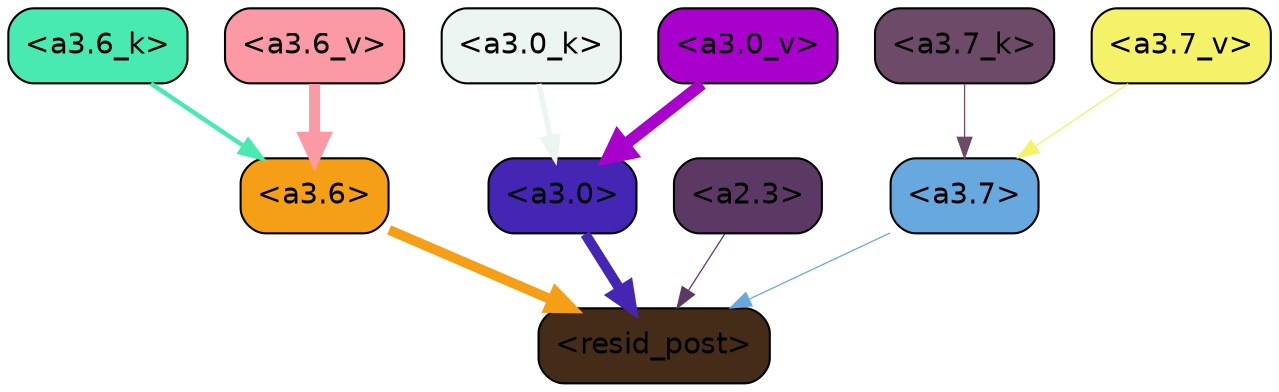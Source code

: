 strict digraph "" {
	graph [bgcolor=transparent,
		layout=dot,
		overlap=false,
		splines=true
	];
	"<a3.7>"	[color=black,
		fillcolor="#67a8de",
		fontname=Helvetica,
		shape=box,
		style="filled, rounded"];
	"<resid_post>"	[color=black,
		fillcolor="#452c18",
		fontname=Helvetica,
		shape=box,
		style="filled, rounded"];
	"<a3.7>" -> "<resid_post>"	[color="#67a8de",
		penwidth=0.6];
	"<a3.6>"	[color=black,
		fillcolor="#f49f16",
		fontname=Helvetica,
		shape=box,
		style="filled, rounded"];
	"<a3.6>" -> "<resid_post>"	[color="#f49f16",
		penwidth=4.751592040061951];
	"<a3.0>"	[color=black,
		fillcolor="#4525b3",
		fontname=Helvetica,
		shape=box,
		style="filled, rounded"];
	"<a3.0>" -> "<resid_post>"	[color="#4525b3",
		penwidth=4.904066681861877];
	"<a2.3>"	[color=black,
		fillcolor="#5c3865",
		fontname=Helvetica,
		shape=box,
		style="filled, rounded"];
	"<a2.3>" -> "<resid_post>"	[color="#5c3865",
		penwidth=0.6];
	"<a3.7_k>"	[color=black,
		fillcolor="#6e4a69",
		fontname=Helvetica,
		shape=box,
		style="filled, rounded"];
	"<a3.7_k>" -> "<a3.7>"	[color="#6e4a69",
		penwidth=0.6];
	"<a3.6_k>"	[color=black,
		fillcolor="#49eab2",
		fontname=Helvetica,
		shape=box,
		style="filled, rounded"];
	"<a3.6_k>" -> "<a3.6>"	[color="#49eab2",
		penwidth=2.13908451795578];
	"<a3.0_k>"	[color=black,
		fillcolor="#ecf5f2",
		fontname=Helvetica,
		shape=box,
		style="filled, rounded"];
	"<a3.0_k>" -> "<a3.0>"	[color="#ecf5f2",
		penwidth=2.520303964614868];
	"<a3.7_v>"	[color=black,
		fillcolor="#f3f268",
		fontname=Helvetica,
		shape=box,
		style="filled, rounded"];
	"<a3.7_v>" -> "<a3.7>"	[color="#f3f268",
		penwidth=0.6];
	"<a3.6_v>"	[color=black,
		fillcolor="#fb99a5",
		fontname=Helvetica,
		shape=box,
		style="filled, rounded"];
	"<a3.6_v>" -> "<a3.6>"	[color="#fb99a5",
		penwidth=5.297133803367615];
	"<a3.0_v>"	[color=black,
		fillcolor="#a901cc",
		fontname=Helvetica,
		shape=box,
		style="filled, rounded"];
	"<a3.0_v>" -> "<a3.0>"	[color="#a901cc",
		penwidth=5.680712580680847];
}
